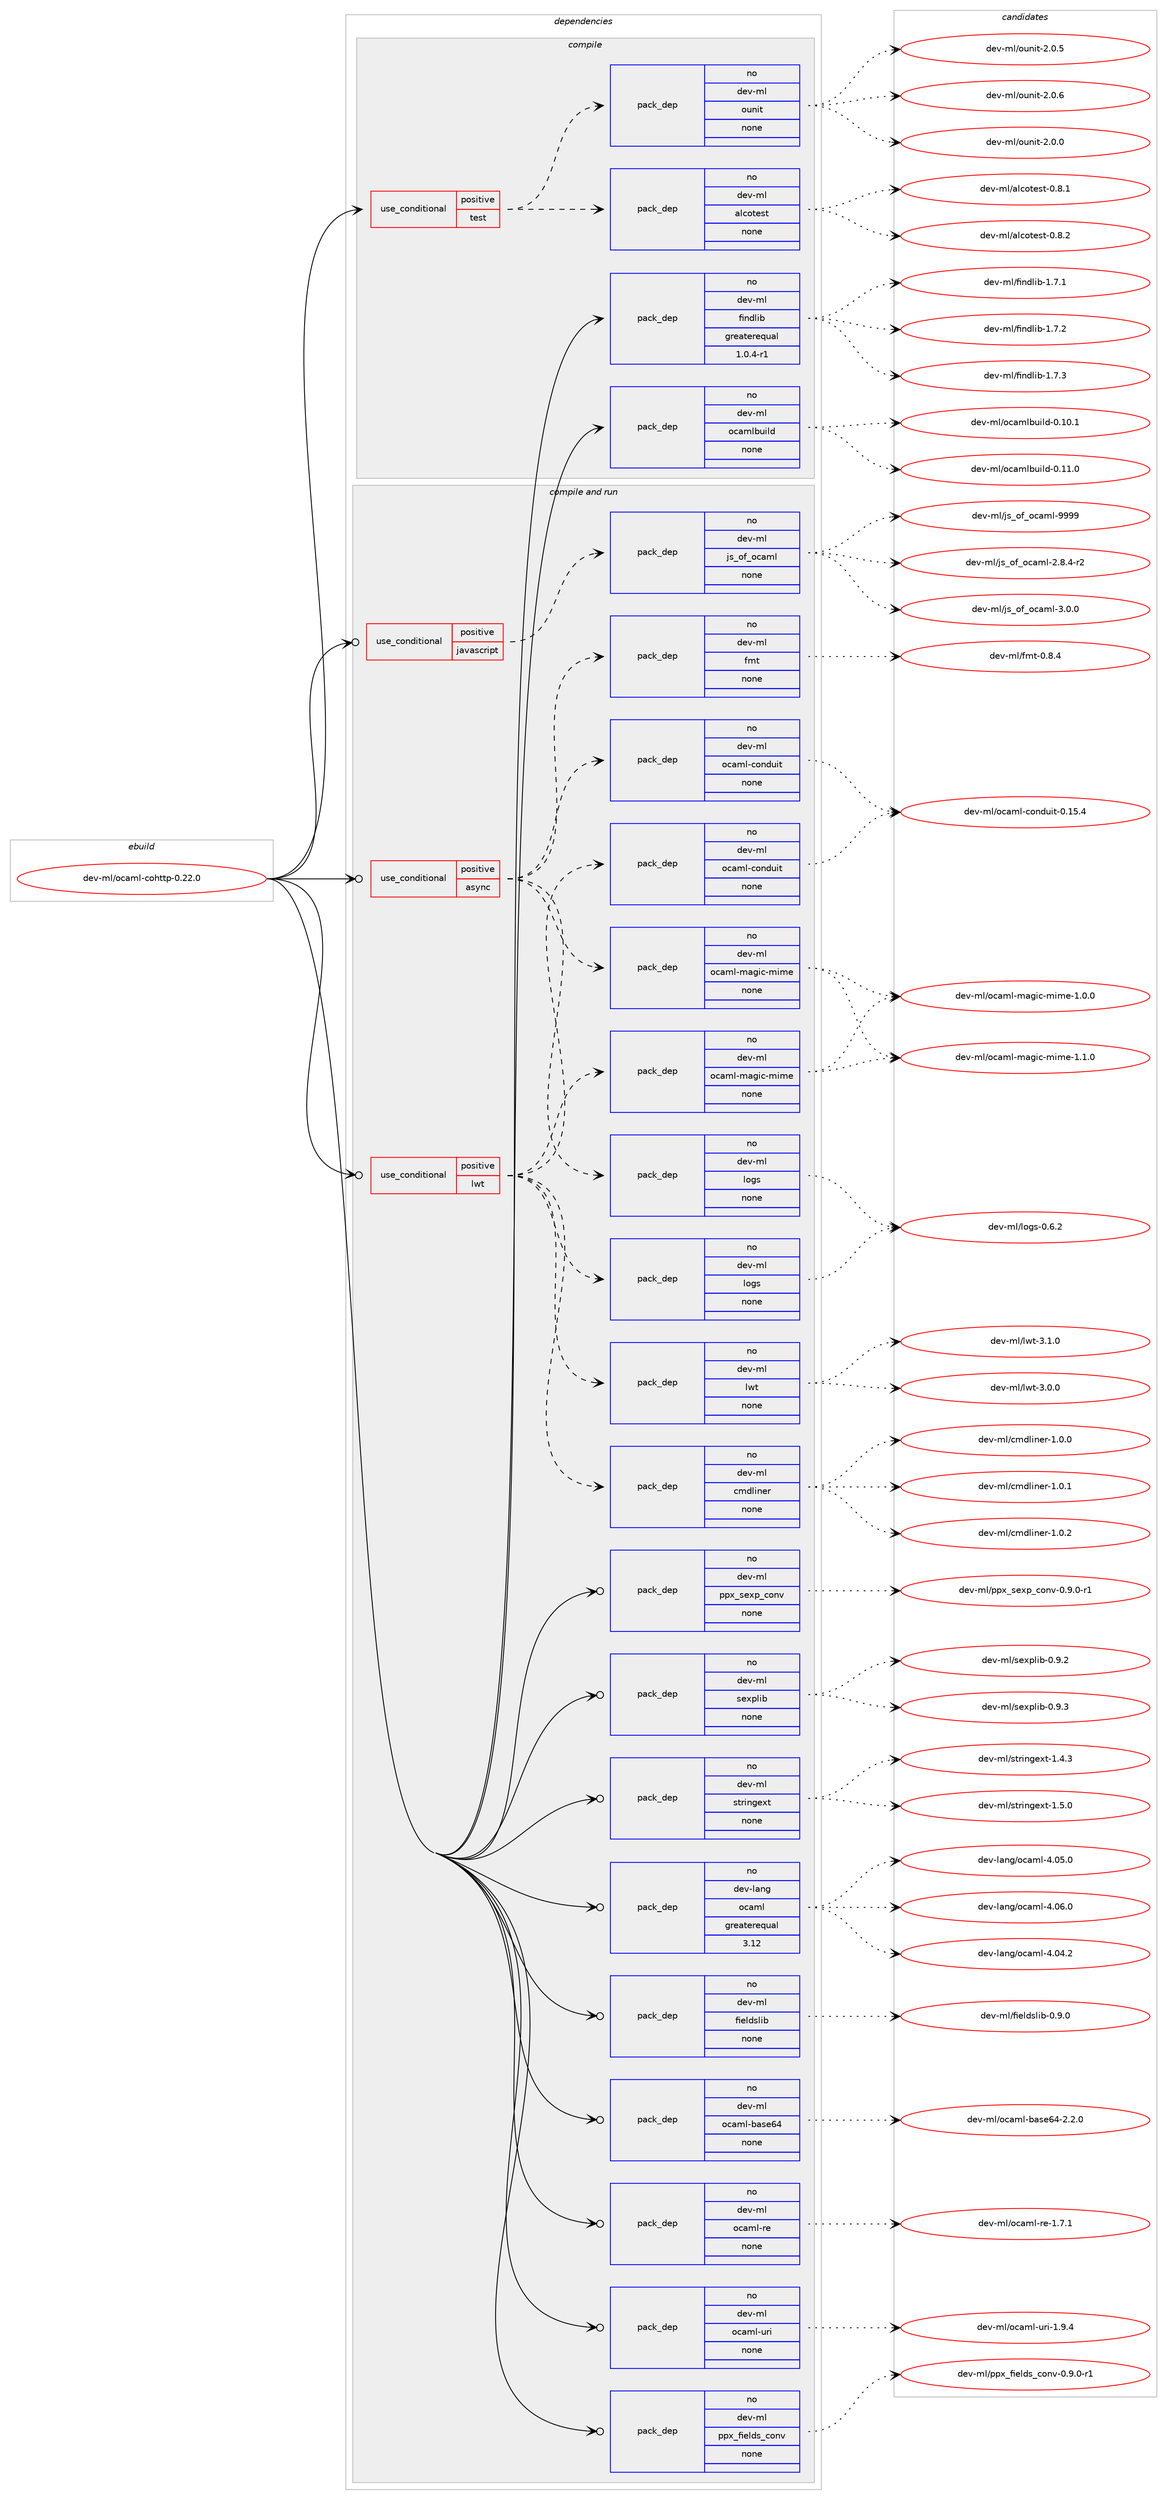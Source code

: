 digraph prolog {

# *************
# Graph options
# *************

newrank=true;
concentrate=true;
compound=true;
graph [rankdir=LR,fontname=Helvetica,fontsize=10,ranksep=1.5];#, ranksep=2.5, nodesep=0.2];
edge  [arrowhead=vee];
node  [fontname=Helvetica,fontsize=10];

# **********
# The ebuild
# **********

subgraph cluster_leftcol {
color=gray;
rank=same;
label=<<i>ebuild</i>>;
id [label="dev-ml/ocaml-cohttp-0.22.0", color=red, width=4, href="../dev-ml/ocaml-cohttp-0.22.0.svg"];
}

# ****************
# The dependencies
# ****************

subgraph cluster_midcol {
color=gray;
label=<<i>dependencies</i>>;
subgraph cluster_compile {
fillcolor="#eeeeee";
style=filled;
label=<<i>compile</i>>;
subgraph cond26528 {
dependency122977 [label=<<TABLE BORDER="0" CELLBORDER="1" CELLSPACING="0" CELLPADDING="4"><TR><TD ROWSPAN="3" CELLPADDING="10">use_conditional</TD></TR><TR><TD>positive</TD></TR><TR><TD>test</TD></TR></TABLE>>, shape=none, color=red];
subgraph pack92795 {
dependency122978 [label=<<TABLE BORDER="0" CELLBORDER="1" CELLSPACING="0" CELLPADDING="4" WIDTH="220"><TR><TD ROWSPAN="6" CELLPADDING="30">pack_dep</TD></TR><TR><TD WIDTH="110">no</TD></TR><TR><TD>dev-ml</TD></TR><TR><TD>ounit</TD></TR><TR><TD>none</TD></TR><TR><TD></TD></TR></TABLE>>, shape=none, color=blue];
}
dependency122977:e -> dependency122978:w [weight=20,style="dashed",arrowhead="vee"];
subgraph pack92796 {
dependency122979 [label=<<TABLE BORDER="0" CELLBORDER="1" CELLSPACING="0" CELLPADDING="4" WIDTH="220"><TR><TD ROWSPAN="6" CELLPADDING="30">pack_dep</TD></TR><TR><TD WIDTH="110">no</TD></TR><TR><TD>dev-ml</TD></TR><TR><TD>alcotest</TD></TR><TR><TD>none</TD></TR><TR><TD></TD></TR></TABLE>>, shape=none, color=blue];
}
dependency122977:e -> dependency122979:w [weight=20,style="dashed",arrowhead="vee"];
}
id:e -> dependency122977:w [weight=20,style="solid",arrowhead="vee"];
subgraph pack92797 {
dependency122980 [label=<<TABLE BORDER="0" CELLBORDER="1" CELLSPACING="0" CELLPADDING="4" WIDTH="220"><TR><TD ROWSPAN="6" CELLPADDING="30">pack_dep</TD></TR><TR><TD WIDTH="110">no</TD></TR><TR><TD>dev-ml</TD></TR><TR><TD>findlib</TD></TR><TR><TD>greaterequal</TD></TR><TR><TD>1.0.4-r1</TD></TR></TABLE>>, shape=none, color=blue];
}
id:e -> dependency122980:w [weight=20,style="solid",arrowhead="vee"];
subgraph pack92798 {
dependency122981 [label=<<TABLE BORDER="0" CELLBORDER="1" CELLSPACING="0" CELLPADDING="4" WIDTH="220"><TR><TD ROWSPAN="6" CELLPADDING="30">pack_dep</TD></TR><TR><TD WIDTH="110">no</TD></TR><TR><TD>dev-ml</TD></TR><TR><TD>ocamlbuild</TD></TR><TR><TD>none</TD></TR><TR><TD></TD></TR></TABLE>>, shape=none, color=blue];
}
id:e -> dependency122981:w [weight=20,style="solid",arrowhead="vee"];
}
subgraph cluster_compileandrun {
fillcolor="#eeeeee";
style=filled;
label=<<i>compile and run</i>>;
subgraph cond26529 {
dependency122982 [label=<<TABLE BORDER="0" CELLBORDER="1" CELLSPACING="0" CELLPADDING="4"><TR><TD ROWSPAN="3" CELLPADDING="10">use_conditional</TD></TR><TR><TD>positive</TD></TR><TR><TD>async</TD></TR></TABLE>>, shape=none, color=red];
subgraph pack92799 {
dependency122983 [label=<<TABLE BORDER="0" CELLBORDER="1" CELLSPACING="0" CELLPADDING="4" WIDTH="220"><TR><TD ROWSPAN="6" CELLPADDING="30">pack_dep</TD></TR><TR><TD WIDTH="110">no</TD></TR><TR><TD>dev-ml</TD></TR><TR><TD>ocaml-conduit</TD></TR><TR><TD>none</TD></TR><TR><TD></TD></TR></TABLE>>, shape=none, color=blue];
}
dependency122982:e -> dependency122983:w [weight=20,style="dashed",arrowhead="vee"];
subgraph pack92800 {
dependency122984 [label=<<TABLE BORDER="0" CELLBORDER="1" CELLSPACING="0" CELLPADDING="4" WIDTH="220"><TR><TD ROWSPAN="6" CELLPADDING="30">pack_dep</TD></TR><TR><TD WIDTH="110">no</TD></TR><TR><TD>dev-ml</TD></TR><TR><TD>logs</TD></TR><TR><TD>none</TD></TR><TR><TD></TD></TR></TABLE>>, shape=none, color=blue];
}
dependency122982:e -> dependency122984:w [weight=20,style="dashed",arrowhead="vee"];
subgraph pack92801 {
dependency122985 [label=<<TABLE BORDER="0" CELLBORDER="1" CELLSPACING="0" CELLPADDING="4" WIDTH="220"><TR><TD ROWSPAN="6" CELLPADDING="30">pack_dep</TD></TR><TR><TD WIDTH="110">no</TD></TR><TR><TD>dev-ml</TD></TR><TR><TD>ocaml-magic-mime</TD></TR><TR><TD>none</TD></TR><TR><TD></TD></TR></TABLE>>, shape=none, color=blue];
}
dependency122982:e -> dependency122985:w [weight=20,style="dashed",arrowhead="vee"];
subgraph pack92802 {
dependency122986 [label=<<TABLE BORDER="0" CELLBORDER="1" CELLSPACING="0" CELLPADDING="4" WIDTH="220"><TR><TD ROWSPAN="6" CELLPADDING="30">pack_dep</TD></TR><TR><TD WIDTH="110">no</TD></TR><TR><TD>dev-ml</TD></TR><TR><TD>fmt</TD></TR><TR><TD>none</TD></TR><TR><TD></TD></TR></TABLE>>, shape=none, color=blue];
}
dependency122982:e -> dependency122986:w [weight=20,style="dashed",arrowhead="vee"];
}
id:e -> dependency122982:w [weight=20,style="solid",arrowhead="odotvee"];
subgraph cond26530 {
dependency122987 [label=<<TABLE BORDER="0" CELLBORDER="1" CELLSPACING="0" CELLPADDING="4"><TR><TD ROWSPAN="3" CELLPADDING="10">use_conditional</TD></TR><TR><TD>positive</TD></TR><TR><TD>javascript</TD></TR></TABLE>>, shape=none, color=red];
subgraph pack92803 {
dependency122988 [label=<<TABLE BORDER="0" CELLBORDER="1" CELLSPACING="0" CELLPADDING="4" WIDTH="220"><TR><TD ROWSPAN="6" CELLPADDING="30">pack_dep</TD></TR><TR><TD WIDTH="110">no</TD></TR><TR><TD>dev-ml</TD></TR><TR><TD>js_of_ocaml</TD></TR><TR><TD>none</TD></TR><TR><TD></TD></TR></TABLE>>, shape=none, color=blue];
}
dependency122987:e -> dependency122988:w [weight=20,style="dashed",arrowhead="vee"];
}
id:e -> dependency122987:w [weight=20,style="solid",arrowhead="odotvee"];
subgraph cond26531 {
dependency122989 [label=<<TABLE BORDER="0" CELLBORDER="1" CELLSPACING="0" CELLPADDING="4"><TR><TD ROWSPAN="3" CELLPADDING="10">use_conditional</TD></TR><TR><TD>positive</TD></TR><TR><TD>lwt</TD></TR></TABLE>>, shape=none, color=red];
subgraph pack92804 {
dependency122990 [label=<<TABLE BORDER="0" CELLBORDER="1" CELLSPACING="0" CELLPADDING="4" WIDTH="220"><TR><TD ROWSPAN="6" CELLPADDING="30">pack_dep</TD></TR><TR><TD WIDTH="110">no</TD></TR><TR><TD>dev-ml</TD></TR><TR><TD>lwt</TD></TR><TR><TD>none</TD></TR><TR><TD></TD></TR></TABLE>>, shape=none, color=blue];
}
dependency122989:e -> dependency122990:w [weight=20,style="dashed",arrowhead="vee"];
subgraph pack92805 {
dependency122991 [label=<<TABLE BORDER="0" CELLBORDER="1" CELLSPACING="0" CELLPADDING="4" WIDTH="220"><TR><TD ROWSPAN="6" CELLPADDING="30">pack_dep</TD></TR><TR><TD WIDTH="110">no</TD></TR><TR><TD>dev-ml</TD></TR><TR><TD>logs</TD></TR><TR><TD>none</TD></TR><TR><TD></TD></TR></TABLE>>, shape=none, color=blue];
}
dependency122989:e -> dependency122991:w [weight=20,style="dashed",arrowhead="vee"];
subgraph pack92806 {
dependency122992 [label=<<TABLE BORDER="0" CELLBORDER="1" CELLSPACING="0" CELLPADDING="4" WIDTH="220"><TR><TD ROWSPAN="6" CELLPADDING="30">pack_dep</TD></TR><TR><TD WIDTH="110">no</TD></TR><TR><TD>dev-ml</TD></TR><TR><TD>cmdliner</TD></TR><TR><TD>none</TD></TR><TR><TD></TD></TR></TABLE>>, shape=none, color=blue];
}
dependency122989:e -> dependency122992:w [weight=20,style="dashed",arrowhead="vee"];
subgraph pack92807 {
dependency122993 [label=<<TABLE BORDER="0" CELLBORDER="1" CELLSPACING="0" CELLPADDING="4" WIDTH="220"><TR><TD ROWSPAN="6" CELLPADDING="30">pack_dep</TD></TR><TR><TD WIDTH="110">no</TD></TR><TR><TD>dev-ml</TD></TR><TR><TD>ocaml-conduit</TD></TR><TR><TD>none</TD></TR><TR><TD></TD></TR></TABLE>>, shape=none, color=blue];
}
dependency122989:e -> dependency122993:w [weight=20,style="dashed",arrowhead="vee"];
subgraph pack92808 {
dependency122994 [label=<<TABLE BORDER="0" CELLBORDER="1" CELLSPACING="0" CELLPADDING="4" WIDTH="220"><TR><TD ROWSPAN="6" CELLPADDING="30">pack_dep</TD></TR><TR><TD WIDTH="110">no</TD></TR><TR><TD>dev-ml</TD></TR><TR><TD>ocaml-magic-mime</TD></TR><TR><TD>none</TD></TR><TR><TD></TD></TR></TABLE>>, shape=none, color=blue];
}
dependency122989:e -> dependency122994:w [weight=20,style="dashed",arrowhead="vee"];
}
id:e -> dependency122989:w [weight=20,style="solid",arrowhead="odotvee"];
subgraph pack92809 {
dependency122995 [label=<<TABLE BORDER="0" CELLBORDER="1" CELLSPACING="0" CELLPADDING="4" WIDTH="220"><TR><TD ROWSPAN="6" CELLPADDING="30">pack_dep</TD></TR><TR><TD WIDTH="110">no</TD></TR><TR><TD>dev-lang</TD></TR><TR><TD>ocaml</TD></TR><TR><TD>greaterequal</TD></TR><TR><TD>3.12</TD></TR></TABLE>>, shape=none, color=blue];
}
id:e -> dependency122995:w [weight=20,style="solid",arrowhead="odotvee"];
subgraph pack92810 {
dependency122996 [label=<<TABLE BORDER="0" CELLBORDER="1" CELLSPACING="0" CELLPADDING="4" WIDTH="220"><TR><TD ROWSPAN="6" CELLPADDING="30">pack_dep</TD></TR><TR><TD WIDTH="110">no</TD></TR><TR><TD>dev-ml</TD></TR><TR><TD>fieldslib</TD></TR><TR><TD>none</TD></TR><TR><TD></TD></TR></TABLE>>, shape=none, color=blue];
}
id:e -> dependency122996:w [weight=20,style="solid",arrowhead="odotvee"];
subgraph pack92811 {
dependency122997 [label=<<TABLE BORDER="0" CELLBORDER="1" CELLSPACING="0" CELLPADDING="4" WIDTH="220"><TR><TD ROWSPAN="6" CELLPADDING="30">pack_dep</TD></TR><TR><TD WIDTH="110">no</TD></TR><TR><TD>dev-ml</TD></TR><TR><TD>ocaml-base64</TD></TR><TR><TD>none</TD></TR><TR><TD></TD></TR></TABLE>>, shape=none, color=blue];
}
id:e -> dependency122997:w [weight=20,style="solid",arrowhead="odotvee"];
subgraph pack92812 {
dependency122998 [label=<<TABLE BORDER="0" CELLBORDER="1" CELLSPACING="0" CELLPADDING="4" WIDTH="220"><TR><TD ROWSPAN="6" CELLPADDING="30">pack_dep</TD></TR><TR><TD WIDTH="110">no</TD></TR><TR><TD>dev-ml</TD></TR><TR><TD>ocaml-re</TD></TR><TR><TD>none</TD></TR><TR><TD></TD></TR></TABLE>>, shape=none, color=blue];
}
id:e -> dependency122998:w [weight=20,style="solid",arrowhead="odotvee"];
subgraph pack92813 {
dependency122999 [label=<<TABLE BORDER="0" CELLBORDER="1" CELLSPACING="0" CELLPADDING="4" WIDTH="220"><TR><TD ROWSPAN="6" CELLPADDING="30">pack_dep</TD></TR><TR><TD WIDTH="110">no</TD></TR><TR><TD>dev-ml</TD></TR><TR><TD>ocaml-uri</TD></TR><TR><TD>none</TD></TR><TR><TD></TD></TR></TABLE>>, shape=none, color=blue];
}
id:e -> dependency122999:w [weight=20,style="solid",arrowhead="odotvee"];
subgraph pack92814 {
dependency123000 [label=<<TABLE BORDER="0" CELLBORDER="1" CELLSPACING="0" CELLPADDING="4" WIDTH="220"><TR><TD ROWSPAN="6" CELLPADDING="30">pack_dep</TD></TR><TR><TD WIDTH="110">no</TD></TR><TR><TD>dev-ml</TD></TR><TR><TD>ppx_fields_conv</TD></TR><TR><TD>none</TD></TR><TR><TD></TD></TR></TABLE>>, shape=none, color=blue];
}
id:e -> dependency123000:w [weight=20,style="solid",arrowhead="odotvee"];
subgraph pack92815 {
dependency123001 [label=<<TABLE BORDER="0" CELLBORDER="1" CELLSPACING="0" CELLPADDING="4" WIDTH="220"><TR><TD ROWSPAN="6" CELLPADDING="30">pack_dep</TD></TR><TR><TD WIDTH="110">no</TD></TR><TR><TD>dev-ml</TD></TR><TR><TD>ppx_sexp_conv</TD></TR><TR><TD>none</TD></TR><TR><TD></TD></TR></TABLE>>, shape=none, color=blue];
}
id:e -> dependency123001:w [weight=20,style="solid",arrowhead="odotvee"];
subgraph pack92816 {
dependency123002 [label=<<TABLE BORDER="0" CELLBORDER="1" CELLSPACING="0" CELLPADDING="4" WIDTH="220"><TR><TD ROWSPAN="6" CELLPADDING="30">pack_dep</TD></TR><TR><TD WIDTH="110">no</TD></TR><TR><TD>dev-ml</TD></TR><TR><TD>sexplib</TD></TR><TR><TD>none</TD></TR><TR><TD></TD></TR></TABLE>>, shape=none, color=blue];
}
id:e -> dependency123002:w [weight=20,style="solid",arrowhead="odotvee"];
subgraph pack92817 {
dependency123003 [label=<<TABLE BORDER="0" CELLBORDER="1" CELLSPACING="0" CELLPADDING="4" WIDTH="220"><TR><TD ROWSPAN="6" CELLPADDING="30">pack_dep</TD></TR><TR><TD WIDTH="110">no</TD></TR><TR><TD>dev-ml</TD></TR><TR><TD>stringext</TD></TR><TR><TD>none</TD></TR><TR><TD></TD></TR></TABLE>>, shape=none, color=blue];
}
id:e -> dependency123003:w [weight=20,style="solid",arrowhead="odotvee"];
}
subgraph cluster_run {
fillcolor="#eeeeee";
style=filled;
label=<<i>run</i>>;
}
}

# **************
# The candidates
# **************

subgraph cluster_choices {
rank=same;
color=gray;
label=<<i>candidates</i>>;

subgraph choice92795 {
color=black;
nodesep=1;
choice1001011184510910847111117110105116455046484648 [label="dev-ml/ounit-2.0.0", color=red, width=4,href="../dev-ml/ounit-2.0.0.svg"];
choice1001011184510910847111117110105116455046484653 [label="dev-ml/ounit-2.0.5", color=red, width=4,href="../dev-ml/ounit-2.0.5.svg"];
choice1001011184510910847111117110105116455046484654 [label="dev-ml/ounit-2.0.6", color=red, width=4,href="../dev-ml/ounit-2.0.6.svg"];
dependency122978:e -> choice1001011184510910847111117110105116455046484648:w [style=dotted,weight="100"];
dependency122978:e -> choice1001011184510910847111117110105116455046484653:w [style=dotted,weight="100"];
dependency122978:e -> choice1001011184510910847111117110105116455046484654:w [style=dotted,weight="100"];
}
subgraph choice92796 {
color=black;
nodesep=1;
choice10010111845109108479710899111116101115116454846564649 [label="dev-ml/alcotest-0.8.1", color=red, width=4,href="../dev-ml/alcotest-0.8.1.svg"];
choice10010111845109108479710899111116101115116454846564650 [label="dev-ml/alcotest-0.8.2", color=red, width=4,href="../dev-ml/alcotest-0.8.2.svg"];
dependency122979:e -> choice10010111845109108479710899111116101115116454846564649:w [style=dotted,weight="100"];
dependency122979:e -> choice10010111845109108479710899111116101115116454846564650:w [style=dotted,weight="100"];
}
subgraph choice92797 {
color=black;
nodesep=1;
choice100101118451091084710210511010010810598454946554649 [label="dev-ml/findlib-1.7.1", color=red, width=4,href="../dev-ml/findlib-1.7.1.svg"];
choice100101118451091084710210511010010810598454946554650 [label="dev-ml/findlib-1.7.2", color=red, width=4,href="../dev-ml/findlib-1.7.2.svg"];
choice100101118451091084710210511010010810598454946554651 [label="dev-ml/findlib-1.7.3", color=red, width=4,href="../dev-ml/findlib-1.7.3.svg"];
dependency122980:e -> choice100101118451091084710210511010010810598454946554649:w [style=dotted,weight="100"];
dependency122980:e -> choice100101118451091084710210511010010810598454946554650:w [style=dotted,weight="100"];
dependency122980:e -> choice100101118451091084710210511010010810598454946554651:w [style=dotted,weight="100"];
}
subgraph choice92798 {
color=black;
nodesep=1;
choice100101118451091084711199971091089811710510810045484649484649 [label="dev-ml/ocamlbuild-0.10.1", color=red, width=4,href="../dev-ml/ocamlbuild-0.10.1.svg"];
choice100101118451091084711199971091089811710510810045484649494648 [label="dev-ml/ocamlbuild-0.11.0", color=red, width=4,href="../dev-ml/ocamlbuild-0.11.0.svg"];
dependency122981:e -> choice100101118451091084711199971091089811710510810045484649484649:w [style=dotted,weight="100"];
dependency122981:e -> choice100101118451091084711199971091089811710510810045484649494648:w [style=dotted,weight="100"];
}
subgraph choice92799 {
color=black;
nodesep=1;
choice10010111845109108471119997109108459911111010011710511645484649534652 [label="dev-ml/ocaml-conduit-0.15.4", color=red, width=4,href="../dev-ml/ocaml-conduit-0.15.4.svg"];
dependency122983:e -> choice10010111845109108471119997109108459911111010011710511645484649534652:w [style=dotted,weight="100"];
}
subgraph choice92800 {
color=black;
nodesep=1;
choice1001011184510910847108111103115454846544650 [label="dev-ml/logs-0.6.2", color=red, width=4,href="../dev-ml/logs-0.6.2.svg"];
dependency122984:e -> choice1001011184510910847108111103115454846544650:w [style=dotted,weight="100"];
}
subgraph choice92801 {
color=black;
nodesep=1;
choice1001011184510910847111999710910845109971031059945109105109101454946484648 [label="dev-ml/ocaml-magic-mime-1.0.0", color=red, width=4,href="../dev-ml/ocaml-magic-mime-1.0.0.svg"];
choice1001011184510910847111999710910845109971031059945109105109101454946494648 [label="dev-ml/ocaml-magic-mime-1.1.0", color=red, width=4,href="../dev-ml/ocaml-magic-mime-1.1.0.svg"];
dependency122985:e -> choice1001011184510910847111999710910845109971031059945109105109101454946484648:w [style=dotted,weight="100"];
dependency122985:e -> choice1001011184510910847111999710910845109971031059945109105109101454946494648:w [style=dotted,weight="100"];
}
subgraph choice92802 {
color=black;
nodesep=1;
choice1001011184510910847102109116454846564652 [label="dev-ml/fmt-0.8.4", color=red, width=4,href="../dev-ml/fmt-0.8.4.svg"];
dependency122986:e -> choice1001011184510910847102109116454846564652:w [style=dotted,weight="100"];
}
subgraph choice92803 {
color=black;
nodesep=1;
choice1001011184510910847106115951111029511199971091084550465646524511450 [label="dev-ml/js_of_ocaml-2.8.4-r2", color=red, width=4,href="../dev-ml/js_of_ocaml-2.8.4-r2.svg"];
choice100101118451091084710611595111102951119997109108455146484648 [label="dev-ml/js_of_ocaml-3.0.0", color=red, width=4,href="../dev-ml/js_of_ocaml-3.0.0.svg"];
choice1001011184510910847106115951111029511199971091084557575757 [label="dev-ml/js_of_ocaml-9999", color=red, width=4,href="../dev-ml/js_of_ocaml-9999.svg"];
dependency122988:e -> choice1001011184510910847106115951111029511199971091084550465646524511450:w [style=dotted,weight="100"];
dependency122988:e -> choice100101118451091084710611595111102951119997109108455146484648:w [style=dotted,weight="100"];
dependency122988:e -> choice1001011184510910847106115951111029511199971091084557575757:w [style=dotted,weight="100"];
}
subgraph choice92804 {
color=black;
nodesep=1;
choice1001011184510910847108119116455146484648 [label="dev-ml/lwt-3.0.0", color=red, width=4,href="../dev-ml/lwt-3.0.0.svg"];
choice1001011184510910847108119116455146494648 [label="dev-ml/lwt-3.1.0", color=red, width=4,href="../dev-ml/lwt-3.1.0.svg"];
dependency122990:e -> choice1001011184510910847108119116455146484648:w [style=dotted,weight="100"];
dependency122990:e -> choice1001011184510910847108119116455146494648:w [style=dotted,weight="100"];
}
subgraph choice92805 {
color=black;
nodesep=1;
choice1001011184510910847108111103115454846544650 [label="dev-ml/logs-0.6.2", color=red, width=4,href="../dev-ml/logs-0.6.2.svg"];
dependency122991:e -> choice1001011184510910847108111103115454846544650:w [style=dotted,weight="100"];
}
subgraph choice92806 {
color=black;
nodesep=1;
choice100101118451091084799109100108105110101114454946484648 [label="dev-ml/cmdliner-1.0.0", color=red, width=4,href="../dev-ml/cmdliner-1.0.0.svg"];
choice100101118451091084799109100108105110101114454946484649 [label="dev-ml/cmdliner-1.0.1", color=red, width=4,href="../dev-ml/cmdliner-1.0.1.svg"];
choice100101118451091084799109100108105110101114454946484650 [label="dev-ml/cmdliner-1.0.2", color=red, width=4,href="../dev-ml/cmdliner-1.0.2.svg"];
dependency122992:e -> choice100101118451091084799109100108105110101114454946484648:w [style=dotted,weight="100"];
dependency122992:e -> choice100101118451091084799109100108105110101114454946484649:w [style=dotted,weight="100"];
dependency122992:e -> choice100101118451091084799109100108105110101114454946484650:w [style=dotted,weight="100"];
}
subgraph choice92807 {
color=black;
nodesep=1;
choice10010111845109108471119997109108459911111010011710511645484649534652 [label="dev-ml/ocaml-conduit-0.15.4", color=red, width=4,href="../dev-ml/ocaml-conduit-0.15.4.svg"];
dependency122993:e -> choice10010111845109108471119997109108459911111010011710511645484649534652:w [style=dotted,weight="100"];
}
subgraph choice92808 {
color=black;
nodesep=1;
choice1001011184510910847111999710910845109971031059945109105109101454946484648 [label="dev-ml/ocaml-magic-mime-1.0.0", color=red, width=4,href="../dev-ml/ocaml-magic-mime-1.0.0.svg"];
choice1001011184510910847111999710910845109971031059945109105109101454946494648 [label="dev-ml/ocaml-magic-mime-1.1.0", color=red, width=4,href="../dev-ml/ocaml-magic-mime-1.1.0.svg"];
dependency122994:e -> choice1001011184510910847111999710910845109971031059945109105109101454946484648:w [style=dotted,weight="100"];
dependency122994:e -> choice1001011184510910847111999710910845109971031059945109105109101454946494648:w [style=dotted,weight="100"];
}
subgraph choice92809 {
color=black;
nodesep=1;
choice100101118451089711010347111999710910845524648524650 [label="dev-lang/ocaml-4.04.2", color=red, width=4,href="../dev-lang/ocaml-4.04.2.svg"];
choice100101118451089711010347111999710910845524648534648 [label="dev-lang/ocaml-4.05.0", color=red, width=4,href="../dev-lang/ocaml-4.05.0.svg"];
choice100101118451089711010347111999710910845524648544648 [label="dev-lang/ocaml-4.06.0", color=red, width=4,href="../dev-lang/ocaml-4.06.0.svg"];
dependency122995:e -> choice100101118451089711010347111999710910845524648524650:w [style=dotted,weight="100"];
dependency122995:e -> choice100101118451089711010347111999710910845524648534648:w [style=dotted,weight="100"];
dependency122995:e -> choice100101118451089711010347111999710910845524648544648:w [style=dotted,weight="100"];
}
subgraph choice92810 {
color=black;
nodesep=1;
choice100101118451091084710210510110810011510810598454846574648 [label="dev-ml/fieldslib-0.9.0", color=red, width=4,href="../dev-ml/fieldslib-0.9.0.svg"];
dependency122996:e -> choice100101118451091084710210510110810011510810598454846574648:w [style=dotted,weight="100"];
}
subgraph choice92811 {
color=black;
nodesep=1;
choice100101118451091084711199971091084598971151015452455046504648 [label="dev-ml/ocaml-base64-2.2.0", color=red, width=4,href="../dev-ml/ocaml-base64-2.2.0.svg"];
dependency122997:e -> choice100101118451091084711199971091084598971151015452455046504648:w [style=dotted,weight="100"];
}
subgraph choice92812 {
color=black;
nodesep=1;
choice1001011184510910847111999710910845114101454946554649 [label="dev-ml/ocaml-re-1.7.1", color=red, width=4,href="../dev-ml/ocaml-re-1.7.1.svg"];
dependency122998:e -> choice1001011184510910847111999710910845114101454946554649:w [style=dotted,weight="100"];
}
subgraph choice92813 {
color=black;
nodesep=1;
choice1001011184510910847111999710910845117114105454946574652 [label="dev-ml/ocaml-uri-1.9.4", color=red, width=4,href="../dev-ml/ocaml-uri-1.9.4.svg"];
dependency122999:e -> choice1001011184510910847111999710910845117114105454946574652:w [style=dotted,weight="100"];
}
subgraph choice92814 {
color=black;
nodesep=1;
choice10010111845109108471121121209510210510110810011595991111101184548465746484511449 [label="dev-ml/ppx_fields_conv-0.9.0-r1", color=red, width=4,href="../dev-ml/ppx_fields_conv-0.9.0-r1.svg"];
dependency123000:e -> choice10010111845109108471121121209510210510110810011595991111101184548465746484511449:w [style=dotted,weight="100"];
}
subgraph choice92815 {
color=black;
nodesep=1;
choice10010111845109108471121121209511510112011295991111101184548465746484511449 [label="dev-ml/ppx_sexp_conv-0.9.0-r1", color=red, width=4,href="../dev-ml/ppx_sexp_conv-0.9.0-r1.svg"];
dependency123001:e -> choice10010111845109108471121121209511510112011295991111101184548465746484511449:w [style=dotted,weight="100"];
}
subgraph choice92816 {
color=black;
nodesep=1;
choice100101118451091084711510112011210810598454846574650 [label="dev-ml/sexplib-0.9.2", color=red, width=4,href="../dev-ml/sexplib-0.9.2.svg"];
choice100101118451091084711510112011210810598454846574651 [label="dev-ml/sexplib-0.9.3", color=red, width=4,href="../dev-ml/sexplib-0.9.3.svg"];
dependency123002:e -> choice100101118451091084711510112011210810598454846574650:w [style=dotted,weight="100"];
dependency123002:e -> choice100101118451091084711510112011210810598454846574651:w [style=dotted,weight="100"];
}
subgraph choice92817 {
color=black;
nodesep=1;
choice1001011184510910847115116114105110103101120116454946524651 [label="dev-ml/stringext-1.4.3", color=red, width=4,href="../dev-ml/stringext-1.4.3.svg"];
choice1001011184510910847115116114105110103101120116454946534648 [label="dev-ml/stringext-1.5.0", color=red, width=4,href="../dev-ml/stringext-1.5.0.svg"];
dependency123003:e -> choice1001011184510910847115116114105110103101120116454946524651:w [style=dotted,weight="100"];
dependency123003:e -> choice1001011184510910847115116114105110103101120116454946534648:w [style=dotted,weight="100"];
}
}

}
